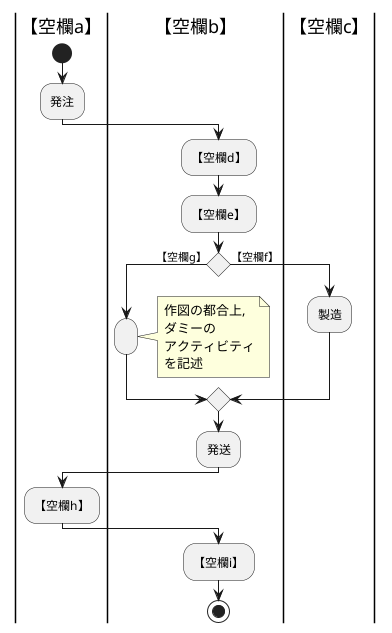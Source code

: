 @startuml 演習8-3-1

|【空欄a】|
start
    :発注;
|【空欄a】|


|【空欄b】|
    :【空欄d】;
    :【空欄e】;
    if() then (【空欄g】)
        :; 
        note right
            作図の都合上,
            ダミーの
            アクティビティ
            を記述
        end note
        
    |【空欄c】|
    
    else (【空欄f】)
    |【空欄c】|
        :製造; 
    |【空欄c】|
    endif

    |【空欄b】|
     :発送;
    |【空欄b】|

    |【空欄a】|
     :【空欄h】;
    |【空欄a】|

|【空欄b】|
    :【空欄i】;
stop
|【空欄b】|
@enduml
